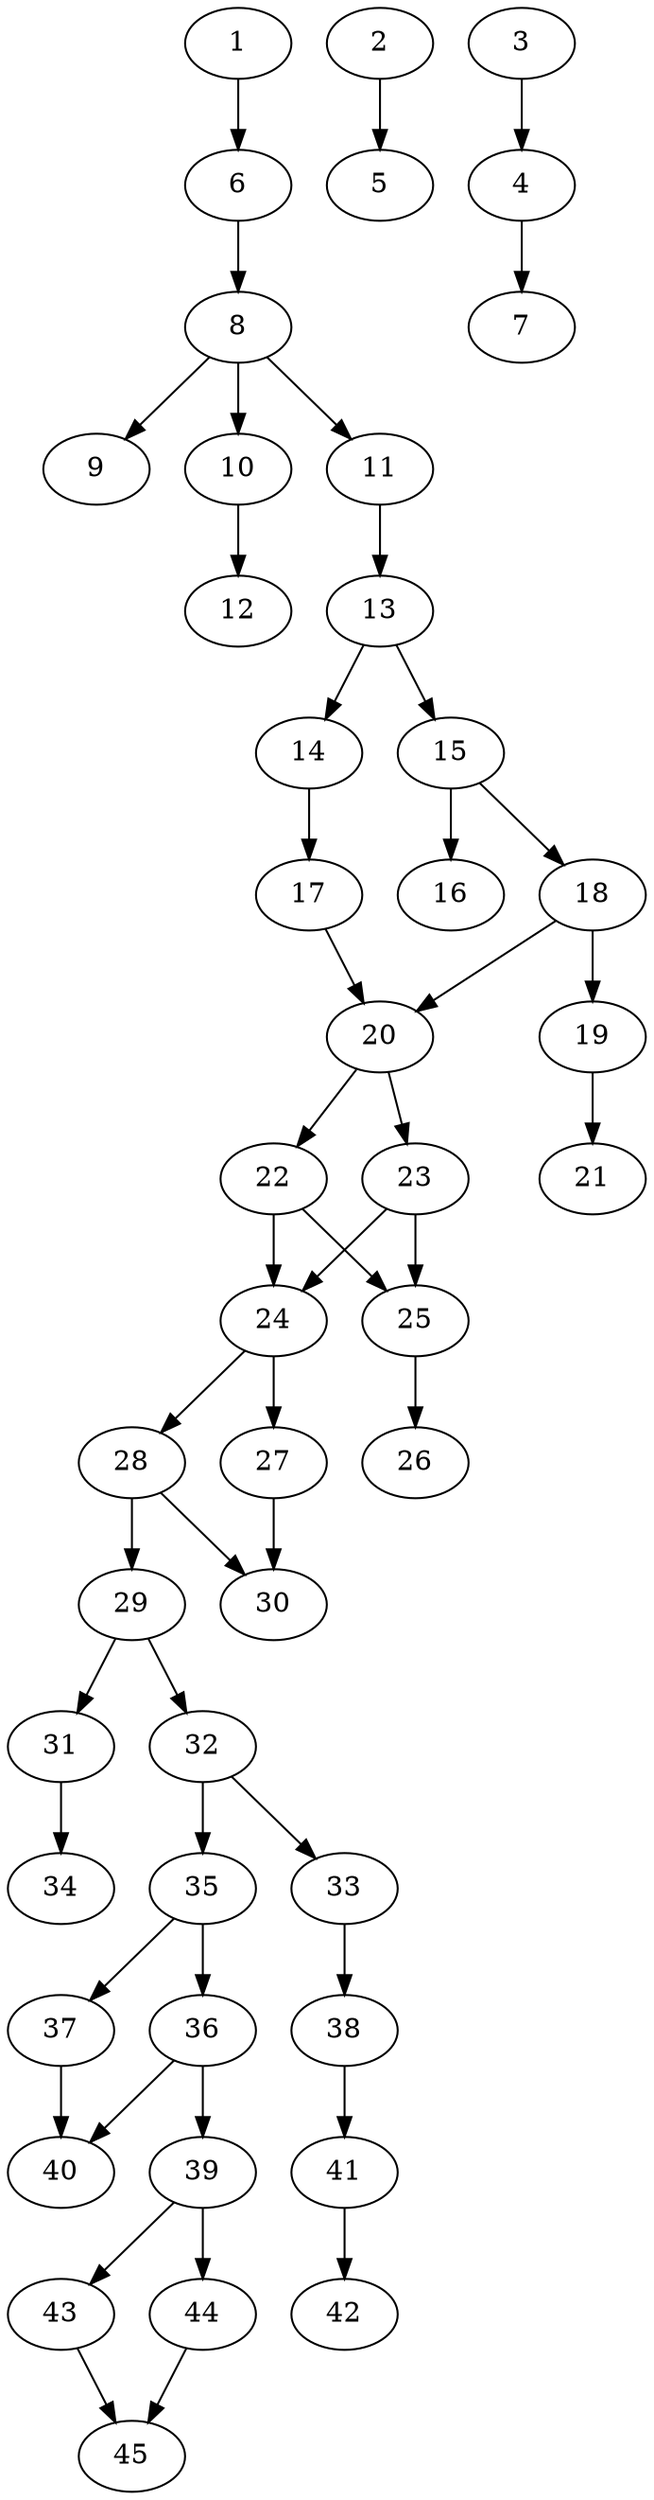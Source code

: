 // DAG automatically generated by daggen at Thu Oct  3 14:07:23 2019
// ./daggen --dot -n 45 --ccr 0.5 --fat 0.3 --regular 0.7 --density 0.5 --mindata 5242880 --maxdata 52428800 
digraph G {
  1 [size="26144768", alpha="0.05", expect_size="13072384"] 
  1 -> 6 [size ="13072384"]
  2 [size="101459968", alpha="0.05", expect_size="50729984"] 
  2 -> 5 [size ="50729984"]
  3 [size="15960064", alpha="0.02", expect_size="7980032"] 
  3 -> 4 [size ="7980032"]
  4 [size="92641280", alpha="0.15", expect_size="46320640"] 
  4 -> 7 [size ="46320640"]
  5 [size="74541056", alpha="0.14", expect_size="37270528"] 
  6 [size="78299136", alpha="0.14", expect_size="39149568"] 
  6 -> 8 [size ="39149568"]
  7 [size="84480000", alpha="0.16", expect_size="42240000"] 
  8 [size="63516672", alpha="0.08", expect_size="31758336"] 
  8 -> 9 [size ="31758336"]
  8 -> 10 [size ="31758336"]
  8 -> 11 [size ="31758336"]
  9 [size="69101568", alpha="0.02", expect_size="34550784"] 
  10 [size="34848768", alpha="0.13", expect_size="17424384"] 
  10 -> 12 [size ="17424384"]
  11 [size="50984960", alpha="0.14", expect_size="25492480"] 
  11 -> 13 [size ="25492480"]
  12 [size="73101312", alpha="0.18", expect_size="36550656"] 
  13 [size="98635776", alpha="0.17", expect_size="49317888"] 
  13 -> 14 [size ="49317888"]
  13 -> 15 [size ="49317888"]
  14 [size="14540800", alpha="0.18", expect_size="7270400"] 
  14 -> 17 [size ="7270400"]
  15 [size="83023872", alpha="0.13", expect_size="41511936"] 
  15 -> 16 [size ="41511936"]
  15 -> 18 [size ="41511936"]
  16 [size="52842496", alpha="0.00", expect_size="26421248"] 
  17 [size="24172544", alpha="0.01", expect_size="12086272"] 
  17 -> 20 [size ="12086272"]
  18 [size="100642816", alpha="0.08", expect_size="50321408"] 
  18 -> 19 [size ="50321408"]
  18 -> 20 [size ="50321408"]
  19 [size="46290944", alpha="0.15", expect_size="23145472"] 
  19 -> 21 [size ="23145472"]
  20 [size="57550848", alpha="0.19", expect_size="28775424"] 
  20 -> 22 [size ="28775424"]
  20 -> 23 [size ="28775424"]
  21 [size="26015744", alpha="0.06", expect_size="13007872"] 
  22 [size="91387904", alpha="0.12", expect_size="45693952"] 
  22 -> 24 [size ="45693952"]
  22 -> 25 [size ="45693952"]
  23 [size="80023552", alpha="0.00", expect_size="40011776"] 
  23 -> 24 [size ="40011776"]
  23 -> 25 [size ="40011776"]
  24 [size="65826816", alpha="0.05", expect_size="32913408"] 
  24 -> 27 [size ="32913408"]
  24 -> 28 [size ="32913408"]
  25 [size="57991168", alpha="0.04", expect_size="28995584"] 
  25 -> 26 [size ="28995584"]
  26 [size="24600576", alpha="0.17", expect_size="12300288"] 
  27 [size="26843136", alpha="0.05", expect_size="13421568"] 
  27 -> 30 [size ="13421568"]
  28 [size="33142784", alpha="0.05", expect_size="16571392"] 
  28 -> 29 [size ="16571392"]
  28 -> 30 [size ="16571392"]
  29 [size="68706304", alpha="0.18", expect_size="34353152"] 
  29 -> 31 [size ="34353152"]
  29 -> 32 [size ="34353152"]
  30 [size="45058048", alpha="0.15", expect_size="22529024"] 
  31 [size="39591936", alpha="0.01", expect_size="19795968"] 
  31 -> 34 [size ="19795968"]
  32 [size="67966976", alpha="0.00", expect_size="33983488"] 
  32 -> 33 [size ="33983488"]
  32 -> 35 [size ="33983488"]
  33 [size="32413696", alpha="0.18", expect_size="16206848"] 
  33 -> 38 [size ="16206848"]
  34 [size="32778240", alpha="0.17", expect_size="16389120"] 
  35 [size="56848384", alpha="0.12", expect_size="28424192"] 
  35 -> 36 [size ="28424192"]
  35 -> 37 [size ="28424192"]
  36 [size="74307584", alpha="0.15", expect_size="37153792"] 
  36 -> 39 [size ="37153792"]
  36 -> 40 [size ="37153792"]
  37 [size="58599424", alpha="0.01", expect_size="29299712"] 
  37 -> 40 [size ="29299712"]
  38 [size="83720192", alpha="0.06", expect_size="41860096"] 
  38 -> 41 [size ="41860096"]
  39 [size="13955072", alpha="0.19", expect_size="6977536"] 
  39 -> 43 [size ="6977536"]
  39 -> 44 [size ="6977536"]
  40 [size="96665600", alpha="0.02", expect_size="48332800"] 
  41 [size="73099264", alpha="0.08", expect_size="36549632"] 
  41 -> 42 [size ="36549632"]
  42 [size="78127104", alpha="0.11", expect_size="39063552"] 
  43 [size="79994880", alpha="0.09", expect_size="39997440"] 
  43 -> 45 [size ="39997440"]
  44 [size="72480768", alpha="0.19", expect_size="36240384"] 
  44 -> 45 [size ="36240384"]
  45 [size="59637760", alpha="0.18", expect_size="29818880"] 
}
